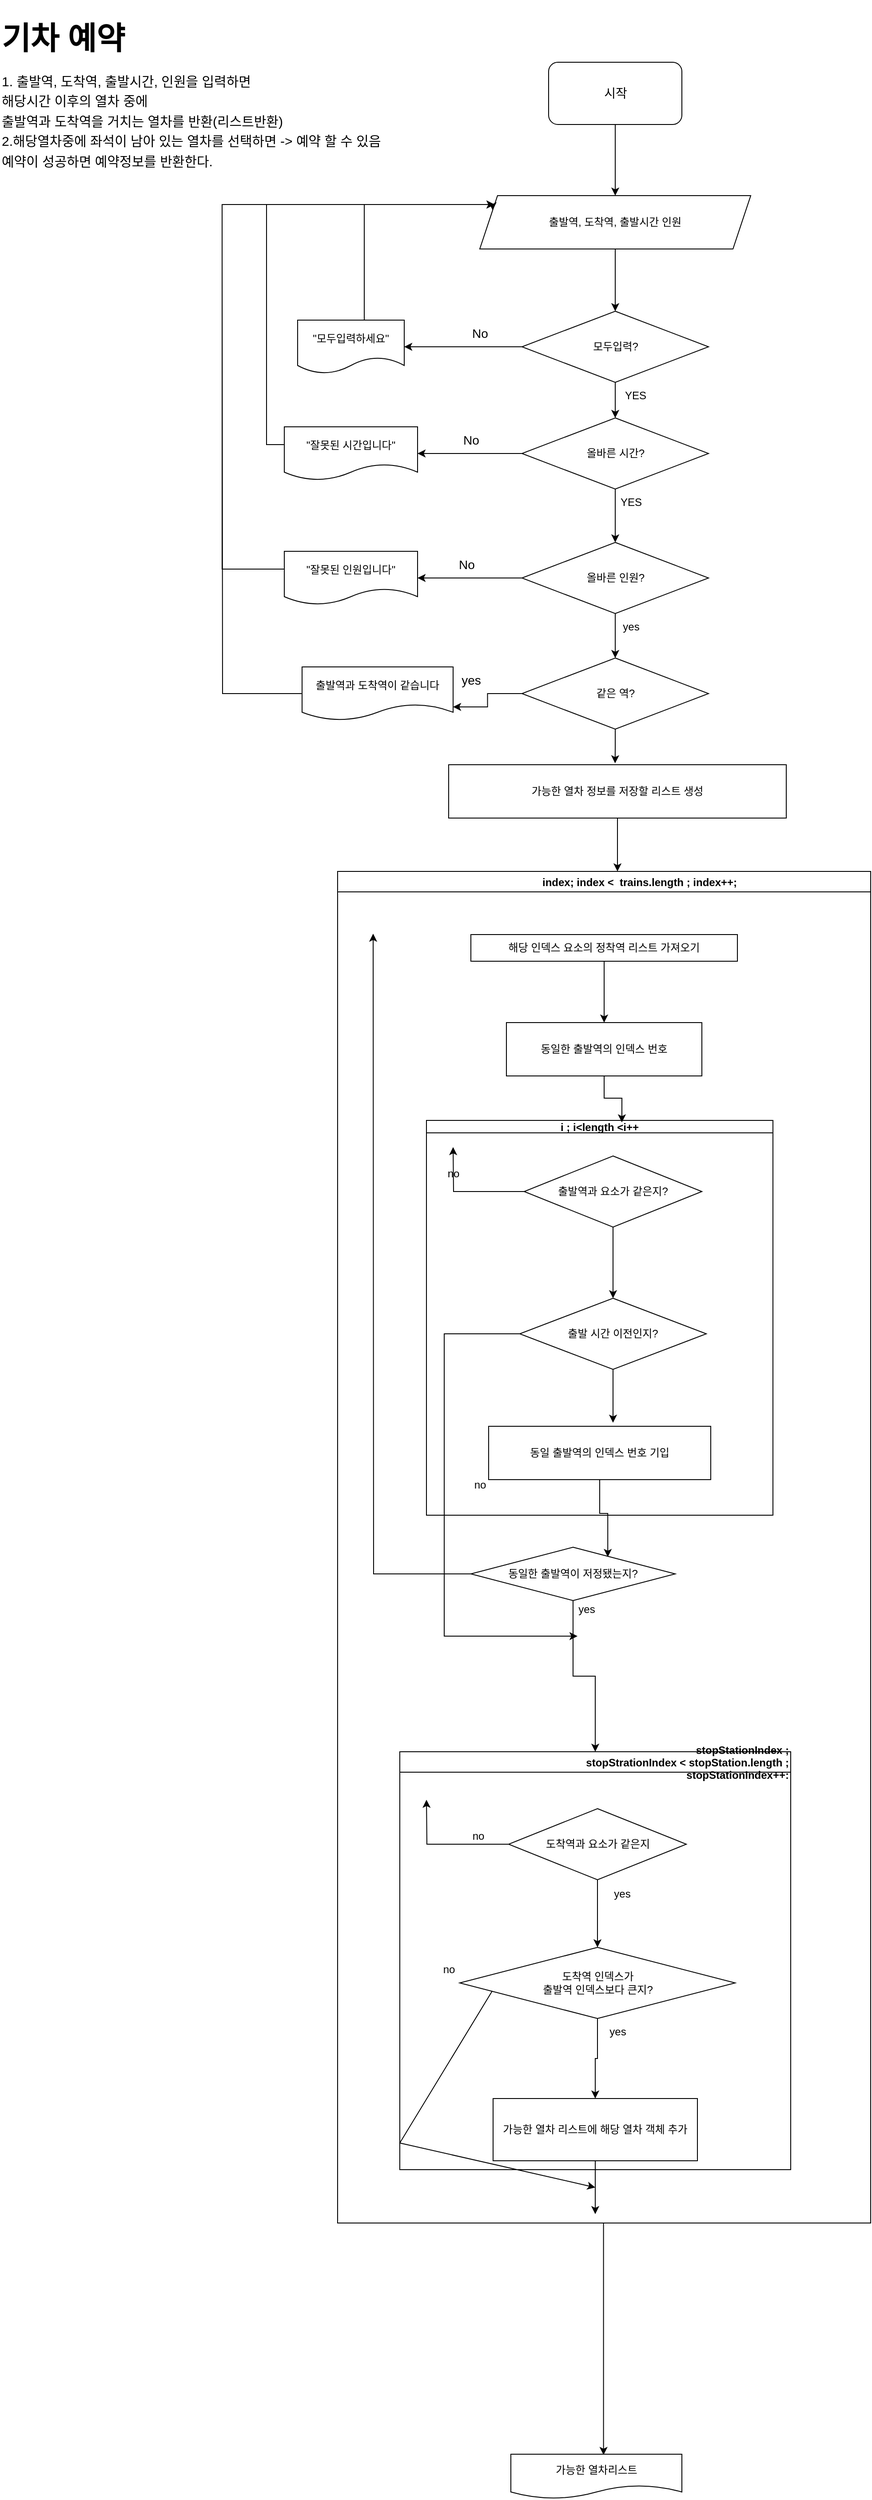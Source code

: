 <mxfile version="21.0.6" type="device"><diagram name="페이지-1" id="uwuA1nRUcsla7ZVGk-6_"><mxGraphModel dx="3915" dy="3102" grid="1" gridSize="10" guides="1" tooltips="1" connect="1" arrows="1" fold="1" page="1" pageScale="1" pageWidth="827" pageHeight="1169" math="0" shadow="0"><root><mxCell id="0"/><mxCell id="1" parent="0"/><mxCell id="5KikDztcE_s7I8pvR4hA-20" value="&lt;h1&gt;&lt;b&gt;&lt;font style=&quot;font-size: 35px;&quot;&gt;기차 예약&lt;/font&gt;&lt;/b&gt;&lt;/h1&gt;&lt;p style=&quot;font-size: 15px; line-height: 50%;&quot;&gt;&lt;font style=&quot;font-size: 15px;&quot;&gt;&lt;br&gt;&lt;/font&gt;&lt;font style=&quot;font-size: 15px;&quot;&gt;1. 출발역, 도착역, 출발시간, 인원을 입력하면&lt;/font&gt;&lt;/p&gt;&lt;p style=&quot;font-size: 15px; line-height: 50%;&quot;&gt;&lt;font style=&quot;font-size: 15px;&quot;&gt;해당시간 이후의 열차 중에&amp;nbsp;&lt;/font&gt;&lt;/p&gt;&lt;p style=&quot;font-size: 15px; line-height: 50%;&quot;&gt;&lt;span style=&quot;background-color: initial;&quot;&gt;출발역과 도착역을 거치는 열차를 반환(리스트반환)&amp;nbsp;&lt;/span&gt;&lt;/p&gt;&lt;p style=&quot;font-size: 15px; line-height: 50%;&quot;&gt;&lt;font style=&quot;font-size: 15px;&quot;&gt;2.해당열차중에&amp;nbsp;&lt;/font&gt;&lt;span style=&quot;background-color: initial;&quot;&gt;좌석이 남아 있는 열차를 선택하면 -&amp;gt; 예약 할 수 있음&lt;/span&gt;&lt;/p&gt;&lt;p style=&quot;font-size: 15px; line-height: 50%;&quot;&gt;예약이 성공하면 예약정보를 반환한다.&lt;/p&gt;&lt;p style=&quot;font-size: 15px; line-height: 50%;&quot;&gt;&lt;br&gt;&lt;/p&gt;" style="text;html=1;align=left;verticalAlign=middle;resizable=0;points=[];autosize=1;strokeColor=none;fillColor=none;fontSize=11;fontFamily=Helvetica;fontColor=default;" parent="1" vertex="1"><mxGeometry x="-2380" y="-2250" width="480" height="230" as="geometry"/></mxCell><mxCell id="22WWRvEFtrCiAtkmoSC8-7" style="edgeStyle=orthogonalEdgeStyle;rounded=0;orthogonalLoop=1;jettySize=auto;html=1;" edge="1" parent="1" source="22WWRvEFtrCiAtkmoSC8-1" target="22WWRvEFtrCiAtkmoSC8-5"><mxGeometry relative="1" as="geometry"/></mxCell><mxCell id="22WWRvEFtrCiAtkmoSC8-1" value="&lt;font style=&quot;font-size: 14px;&quot;&gt;시작&lt;/font&gt;" style="rounded=1;whiteSpace=wrap;html=1;" vertex="1" parent="1"><mxGeometry x="-1762.5" y="-2180" width="150" height="70" as="geometry"/></mxCell><mxCell id="22WWRvEFtrCiAtkmoSC8-9" style="edgeStyle=orthogonalEdgeStyle;rounded=0;orthogonalLoop=1;jettySize=auto;html=1;" edge="1" parent="1" source="22WWRvEFtrCiAtkmoSC8-5" target="22WWRvEFtrCiAtkmoSC8-8"><mxGeometry relative="1" as="geometry"/></mxCell><mxCell id="22WWRvEFtrCiAtkmoSC8-5" value="출발역, 도착역, 출발시간 인원" style="shape=parallelogram;perimeter=parallelogramPerimeter;whiteSpace=wrap;html=1;fixedSize=1;" vertex="1" parent="1"><mxGeometry x="-1840" y="-2030" width="305" height="60" as="geometry"/></mxCell><mxCell id="22WWRvEFtrCiAtkmoSC8-23" style="edgeStyle=orthogonalEdgeStyle;rounded=0;orthogonalLoop=1;jettySize=auto;html=1;entryX=0.5;entryY=0;entryDx=0;entryDy=0;" edge="1" parent="1" source="22WWRvEFtrCiAtkmoSC8-8" target="22WWRvEFtrCiAtkmoSC8-22"><mxGeometry relative="1" as="geometry"/></mxCell><mxCell id="22WWRvEFtrCiAtkmoSC8-26" style="edgeStyle=orthogonalEdgeStyle;rounded=0;orthogonalLoop=1;jettySize=auto;html=1;entryX=1;entryY=0.5;entryDx=0;entryDy=0;" edge="1" parent="1" source="22WWRvEFtrCiAtkmoSC8-8" target="22WWRvEFtrCiAtkmoSC8-11"><mxGeometry relative="1" as="geometry"/></mxCell><mxCell id="22WWRvEFtrCiAtkmoSC8-8" value="모두입력?" style="rhombus;whiteSpace=wrap;html=1;" vertex="1" parent="1"><mxGeometry x="-1792.5" y="-1900" width="210" height="80" as="geometry"/></mxCell><mxCell id="22WWRvEFtrCiAtkmoSC8-38" style="edgeStyle=orthogonalEdgeStyle;rounded=0;orthogonalLoop=1;jettySize=auto;html=1;entryX=0;entryY=0.25;entryDx=0;entryDy=0;" edge="1" parent="1" source="22WWRvEFtrCiAtkmoSC8-11" target="22WWRvEFtrCiAtkmoSC8-5"><mxGeometry relative="1" as="geometry"><Array as="points"><mxPoint x="-1970" y="-2020"/><mxPoint x="-1825" y="-2020"/></Array></mxGeometry></mxCell><mxCell id="22WWRvEFtrCiAtkmoSC8-11" value="&quot;모두입력하세요&quot;" style="shape=document;whiteSpace=wrap;html=1;boundedLbl=1;" vertex="1" parent="1"><mxGeometry x="-2045" y="-1890" width="120" height="60" as="geometry"/></mxCell><mxCell id="22WWRvEFtrCiAtkmoSC8-16" value="&lt;font style=&quot;font-size: 14px;&quot;&gt;No&lt;/font&gt;" style="text;html=1;align=center;verticalAlign=middle;resizable=0;points=[];autosize=1;strokeColor=none;fillColor=none;" vertex="1" parent="1"><mxGeometry x="-1860" y="-1890" width="40" height="30" as="geometry"/></mxCell><mxCell id="22WWRvEFtrCiAtkmoSC8-33" style="edgeStyle=orthogonalEdgeStyle;rounded=0;orthogonalLoop=1;jettySize=auto;html=1;entryX=0.5;entryY=0;entryDx=0;entryDy=0;" edge="1" parent="1" source="22WWRvEFtrCiAtkmoSC8-22" target="22WWRvEFtrCiAtkmoSC8-32"><mxGeometry relative="1" as="geometry"/></mxCell><mxCell id="22WWRvEFtrCiAtkmoSC8-128" style="edgeStyle=orthogonalEdgeStyle;rounded=0;orthogonalLoop=1;jettySize=auto;html=1;" edge="1" parent="1" source="22WWRvEFtrCiAtkmoSC8-22" target="22WWRvEFtrCiAtkmoSC8-24"><mxGeometry relative="1" as="geometry"/></mxCell><mxCell id="22WWRvEFtrCiAtkmoSC8-22" value="올바른 시간?" style="rhombus;whiteSpace=wrap;html=1;" vertex="1" parent="1"><mxGeometry x="-1792.5" y="-1780" width="210" height="80" as="geometry"/></mxCell><mxCell id="22WWRvEFtrCiAtkmoSC8-27" style="edgeStyle=orthogonalEdgeStyle;rounded=0;orthogonalLoop=1;jettySize=auto;html=1;" edge="1" parent="1" source="22WWRvEFtrCiAtkmoSC8-24" target="22WWRvEFtrCiAtkmoSC8-5"><mxGeometry relative="1" as="geometry"><Array as="points"><mxPoint x="-2080" y="-1750"/><mxPoint x="-2080" y="-2020"/></Array></mxGeometry></mxCell><mxCell id="22WWRvEFtrCiAtkmoSC8-24" value="&quot;잘못된 시간입니다&quot;" style="shape=document;whiteSpace=wrap;html=1;boundedLbl=1;" vertex="1" parent="1"><mxGeometry x="-2060" y="-1770" width="150" height="60" as="geometry"/></mxCell><mxCell id="22WWRvEFtrCiAtkmoSC8-28" value="&lt;font style=&quot;font-size: 14px;&quot;&gt;No&lt;/font&gt;" style="text;html=1;align=center;verticalAlign=middle;resizable=0;points=[];autosize=1;strokeColor=none;fillColor=none;" vertex="1" parent="1"><mxGeometry x="-1870" y="-1770" width="40" height="30" as="geometry"/></mxCell><mxCell id="22WWRvEFtrCiAtkmoSC8-29" value="YES" style="text;html=1;align=center;verticalAlign=middle;resizable=0;points=[];autosize=1;strokeColor=none;fillColor=none;" vertex="1" parent="1"><mxGeometry x="-1690" y="-1820" width="50" height="30" as="geometry"/></mxCell><mxCell id="22WWRvEFtrCiAtkmoSC8-30" value="YES" style="text;html=1;align=center;verticalAlign=middle;resizable=0;points=[];autosize=1;strokeColor=none;fillColor=none;" vertex="1" parent="1"><mxGeometry x="-1695" y="-1700" width="50" height="30" as="geometry"/></mxCell><mxCell id="22WWRvEFtrCiAtkmoSC8-109" style="edgeStyle=orthogonalEdgeStyle;rounded=0;orthogonalLoop=1;jettySize=auto;html=1;entryX=0.5;entryY=0;entryDx=0;entryDy=0;" edge="1" parent="1" source="22WWRvEFtrCiAtkmoSC8-32" target="22WWRvEFtrCiAtkmoSC8-108"><mxGeometry relative="1" as="geometry"/></mxCell><mxCell id="22WWRvEFtrCiAtkmoSC8-129" style="edgeStyle=orthogonalEdgeStyle;rounded=0;orthogonalLoop=1;jettySize=auto;html=1;entryX=1;entryY=0.5;entryDx=0;entryDy=0;" edge="1" parent="1" source="22WWRvEFtrCiAtkmoSC8-32" target="22WWRvEFtrCiAtkmoSC8-35"><mxGeometry relative="1" as="geometry"/></mxCell><mxCell id="22WWRvEFtrCiAtkmoSC8-32" value="올바른 인원?" style="rhombus;whiteSpace=wrap;html=1;" vertex="1" parent="1"><mxGeometry x="-1792.5" y="-1640" width="210" height="80" as="geometry"/></mxCell><mxCell id="22WWRvEFtrCiAtkmoSC8-39" style="edgeStyle=orthogonalEdgeStyle;rounded=0;orthogonalLoop=1;jettySize=auto;html=1;" edge="1" parent="1" source="22WWRvEFtrCiAtkmoSC8-35" target="22WWRvEFtrCiAtkmoSC8-5"><mxGeometry relative="1" as="geometry"><Array as="points"><mxPoint x="-2130" y="-1610"/><mxPoint x="-2130" y="-2020"/></Array></mxGeometry></mxCell><mxCell id="22WWRvEFtrCiAtkmoSC8-35" value="&quot;잘못된 인원입니다&quot;" style="shape=document;whiteSpace=wrap;html=1;boundedLbl=1;" vertex="1" parent="1"><mxGeometry x="-2060" y="-1630" width="150" height="60" as="geometry"/></mxCell><mxCell id="22WWRvEFtrCiAtkmoSC8-36" value="&lt;font style=&quot;font-size: 14px;&quot;&gt;No&lt;/font&gt;" style="text;html=1;align=center;verticalAlign=middle;resizable=0;points=[];autosize=1;strokeColor=none;fillColor=none;" vertex="1" parent="1"><mxGeometry x="-1875.25" y="-1630" width="40" height="30" as="geometry"/></mxCell><mxCell id="22WWRvEFtrCiAtkmoSC8-124" style="edgeStyle=orthogonalEdgeStyle;rounded=0;orthogonalLoop=1;jettySize=auto;html=1;entryX=0.542;entryY=0.017;entryDx=0;entryDy=0;entryPerimeter=0;" edge="1" parent="1" source="22WWRvEFtrCiAtkmoSC8-48" target="22WWRvEFtrCiAtkmoSC8-102"><mxGeometry relative="1" as="geometry"><Array as="points"><mxPoint x="-1700" y="491"/></Array></mxGeometry></mxCell><mxCell id="22WWRvEFtrCiAtkmoSC8-48" value="                        index; index &lt; &#9;trains.length ; index++;" style="swimlane;startSize=23;" vertex="1" parent="1"><mxGeometry x="-2000" y="-1270" width="600" height="1520" as="geometry"/></mxCell><mxCell id="22WWRvEFtrCiAtkmoSC8-95" style="edgeStyle=orthogonalEdgeStyle;rounded=0;orthogonalLoop=1;jettySize=auto;html=1;entryX=0.5;entryY=0;entryDx=0;entryDy=0;" edge="1" parent="22WWRvEFtrCiAtkmoSC8-48" source="22WWRvEFtrCiAtkmoSC8-53" target="22WWRvEFtrCiAtkmoSC8-69"><mxGeometry relative="1" as="geometry"/></mxCell><mxCell id="22WWRvEFtrCiAtkmoSC8-53" value="해당 인덱스 요소의 정착역 리스트 가져오기" style="rounded=0;whiteSpace=wrap;html=1;" vertex="1" parent="22WWRvEFtrCiAtkmoSC8-48"><mxGeometry x="150" y="71" width="300" height="30" as="geometry"/></mxCell><mxCell id="22WWRvEFtrCiAtkmoSC8-54" value="i ; i&lt;length &lt;i++" style="swimlane;startSize=14;" vertex="1" parent="22WWRvEFtrCiAtkmoSC8-48"><mxGeometry x="100" y="280" width="390" height="444" as="geometry"/></mxCell><mxCell id="22WWRvEFtrCiAtkmoSC8-134" style="edgeStyle=orthogonalEdgeStyle;rounded=0;orthogonalLoop=1;jettySize=auto;html=1;" edge="1" parent="22WWRvEFtrCiAtkmoSC8-54" source="22WWRvEFtrCiAtkmoSC8-70"><mxGeometry relative="1" as="geometry"><mxPoint x="30" y="30" as="targetPoint"/></mxGeometry></mxCell><mxCell id="22WWRvEFtrCiAtkmoSC8-138" style="edgeStyle=orthogonalEdgeStyle;rounded=0;orthogonalLoop=1;jettySize=auto;html=1;entryX=0.5;entryY=0;entryDx=0;entryDy=0;" edge="1" parent="22WWRvEFtrCiAtkmoSC8-54" source="22WWRvEFtrCiAtkmoSC8-70" target="22WWRvEFtrCiAtkmoSC8-103"><mxGeometry relative="1" as="geometry"/></mxCell><mxCell id="22WWRvEFtrCiAtkmoSC8-70" value="출발역과 요소가 같은지?" style="rhombus;whiteSpace=wrap;html=1;" vertex="1" parent="22WWRvEFtrCiAtkmoSC8-54"><mxGeometry x="110" y="40" width="200" height="80" as="geometry"/></mxCell><mxCell id="22WWRvEFtrCiAtkmoSC8-139" style="edgeStyle=orthogonalEdgeStyle;rounded=0;orthogonalLoop=1;jettySize=auto;html=1;" edge="1" parent="22WWRvEFtrCiAtkmoSC8-54" source="22WWRvEFtrCiAtkmoSC8-103"><mxGeometry relative="1" as="geometry"><mxPoint x="170" y="580" as="targetPoint"/><Array as="points"><mxPoint x="20" y="240"/><mxPoint x="20" y="580"/></Array></mxGeometry></mxCell><mxCell id="22WWRvEFtrCiAtkmoSC8-154" style="edgeStyle=orthogonalEdgeStyle;rounded=0;orthogonalLoop=1;jettySize=auto;html=1;entryX=0.56;entryY=-0.067;entryDx=0;entryDy=0;entryPerimeter=0;" edge="1" parent="22WWRvEFtrCiAtkmoSC8-54" source="22WWRvEFtrCiAtkmoSC8-103" target="22WWRvEFtrCiAtkmoSC8-105"><mxGeometry relative="1" as="geometry"/></mxCell><mxCell id="22WWRvEFtrCiAtkmoSC8-103" value="출발 시간 이전인지?" style="rhombus;whiteSpace=wrap;html=1;" vertex="1" parent="22WWRvEFtrCiAtkmoSC8-54"><mxGeometry x="105" y="200" width="210" height="80" as="geometry"/></mxCell><mxCell id="22WWRvEFtrCiAtkmoSC8-105" value="동일 출발역의 인덱스 번호 기입" style="whiteSpace=wrap;html=1;" vertex="1" parent="22WWRvEFtrCiAtkmoSC8-54"><mxGeometry x="70" y="344" width="250" height="60" as="geometry"/></mxCell><mxCell id="22WWRvEFtrCiAtkmoSC8-133" style="edgeStyle=orthogonalEdgeStyle;rounded=0;orthogonalLoop=1;jettySize=auto;html=1;entryX=0.564;entryY=0.005;entryDx=0;entryDy=0;entryPerimeter=0;" edge="1" parent="22WWRvEFtrCiAtkmoSC8-48" source="22WWRvEFtrCiAtkmoSC8-69" target="22WWRvEFtrCiAtkmoSC8-54"><mxGeometry relative="1" as="geometry"/></mxCell><mxCell id="22WWRvEFtrCiAtkmoSC8-69" value="동일한 출발역의 인덱스 번호" style="whiteSpace=wrap;html=1;" vertex="1" parent="22WWRvEFtrCiAtkmoSC8-48"><mxGeometry x="190" y="170" width="220" height="60" as="geometry"/></mxCell><mxCell id="22WWRvEFtrCiAtkmoSC8-79" style="edgeStyle=orthogonalEdgeStyle;rounded=0;orthogonalLoop=1;jettySize=auto;html=1;" edge="1" parent="22WWRvEFtrCiAtkmoSC8-48" source="22WWRvEFtrCiAtkmoSC8-78"><mxGeometry relative="1" as="geometry"><mxPoint x="40" y="70" as="targetPoint"/></mxGeometry></mxCell><mxCell id="22WWRvEFtrCiAtkmoSC8-126" style="edgeStyle=orthogonalEdgeStyle;rounded=0;orthogonalLoop=1;jettySize=auto;html=1;" edge="1" parent="22WWRvEFtrCiAtkmoSC8-48" source="22WWRvEFtrCiAtkmoSC8-78" target="22WWRvEFtrCiAtkmoSC8-82"><mxGeometry relative="1" as="geometry"/></mxCell><mxCell id="22WWRvEFtrCiAtkmoSC8-78" value="동일한 출발역이 저정됐는지?" style="rhombus;whiteSpace=wrap;html=1;" vertex="1" parent="22WWRvEFtrCiAtkmoSC8-48"><mxGeometry x="150" y="760" width="230" height="60" as="geometry"/></mxCell><mxCell id="22WWRvEFtrCiAtkmoSC8-82" value="stopStationIndex ; &#10;stopStrationIndex &lt; stopStation.length ; &#10;stopStationIndex++:" style="swimlane;align=right;" vertex="1" parent="22WWRvEFtrCiAtkmoSC8-48"><mxGeometry x="70" y="990" width="440" height="470" as="geometry"/></mxCell><mxCell id="22WWRvEFtrCiAtkmoSC8-83" style="edgeStyle=orthogonalEdgeStyle;rounded=0;orthogonalLoop=1;jettySize=auto;html=1;entryX=0.5;entryY=0;entryDx=0;entryDy=0;" edge="1" parent="22WWRvEFtrCiAtkmoSC8-82" source="22WWRvEFtrCiAtkmoSC8-85" target="22WWRvEFtrCiAtkmoSC8-87"><mxGeometry relative="1" as="geometry"><mxPoint x="190" y="220" as="targetPoint"/></mxGeometry></mxCell><mxCell id="22WWRvEFtrCiAtkmoSC8-84" style="edgeStyle=orthogonalEdgeStyle;rounded=0;orthogonalLoop=1;jettySize=auto;html=1;" edge="1" parent="22WWRvEFtrCiAtkmoSC8-82" source="22WWRvEFtrCiAtkmoSC8-85"><mxGeometry relative="1" as="geometry"><mxPoint x="30" y="54" as="targetPoint"/></mxGeometry></mxCell><mxCell id="22WWRvEFtrCiAtkmoSC8-85" value="도착역과 요소가 같은지" style="rhombus;whiteSpace=wrap;html=1;" vertex="1" parent="22WWRvEFtrCiAtkmoSC8-82"><mxGeometry x="122.5" y="64" width="200" height="80" as="geometry"/></mxCell><mxCell id="22WWRvEFtrCiAtkmoSC8-150" style="edgeStyle=orthogonalEdgeStyle;rounded=0;orthogonalLoop=1;jettySize=auto;html=1;entryX=0.5;entryY=0;entryDx=0;entryDy=0;" edge="1" parent="22WWRvEFtrCiAtkmoSC8-82" source="22WWRvEFtrCiAtkmoSC8-87" target="22WWRvEFtrCiAtkmoSC8-89"><mxGeometry relative="1" as="geometry"/></mxCell><mxCell id="22WWRvEFtrCiAtkmoSC8-87" value="도착역 인덱스가 &lt;br&gt;출발역 인덱스보다 큰지?" style="rhombus;whiteSpace=wrap;html=1;" vertex="1" parent="22WWRvEFtrCiAtkmoSC8-82"><mxGeometry x="67.5" y="220" width="310" height="80" as="geometry"/></mxCell><mxCell id="22WWRvEFtrCiAtkmoSC8-149" style="edgeStyle=orthogonalEdgeStyle;rounded=0;orthogonalLoop=1;jettySize=auto;html=1;" edge="1" parent="22WWRvEFtrCiAtkmoSC8-82" source="22WWRvEFtrCiAtkmoSC8-89"><mxGeometry relative="1" as="geometry"><mxPoint x="220" y="520" as="targetPoint"/></mxGeometry></mxCell><mxCell id="22WWRvEFtrCiAtkmoSC8-89" value="가능한 열차 리스트에 해당 열차 객체 추가" style="whiteSpace=wrap;html=1;" vertex="1" parent="22WWRvEFtrCiAtkmoSC8-82"><mxGeometry x="105" y="390" width="230" height="70" as="geometry"/></mxCell><mxCell id="22WWRvEFtrCiAtkmoSC8-118" value="no" style="text;html=1;align=center;verticalAlign=middle;resizable=0;points=[];autosize=1;strokeColor=none;fillColor=none;" vertex="1" parent="22WWRvEFtrCiAtkmoSC8-82"><mxGeometry x="67.5" y="80" width="40" height="30" as="geometry"/></mxCell><mxCell id="22WWRvEFtrCiAtkmoSC8-125" value="no" style="text;html=1;align=center;verticalAlign=middle;resizable=0;points=[];autosize=1;strokeColor=none;fillColor=none;" vertex="1" parent="22WWRvEFtrCiAtkmoSC8-82"><mxGeometry x="35" y="230" width="40" height="30" as="geometry"/></mxCell><mxCell id="22WWRvEFtrCiAtkmoSC8-142" value="yes" style="text;html=1;align=center;verticalAlign=middle;resizable=0;points=[];autosize=1;strokeColor=none;fillColor=none;" vertex="1" parent="22WWRvEFtrCiAtkmoSC8-82"><mxGeometry x="225" y="300" width="40" height="30" as="geometry"/></mxCell><mxCell id="22WWRvEFtrCiAtkmoSC8-140" style="edgeStyle=orthogonalEdgeStyle;rounded=0;orthogonalLoop=1;jettySize=auto;html=1;entryX=0.67;entryY=0.183;entryDx=0;entryDy=0;entryPerimeter=0;" edge="1" parent="22WWRvEFtrCiAtkmoSC8-48" source="22WWRvEFtrCiAtkmoSC8-105" target="22WWRvEFtrCiAtkmoSC8-78"><mxGeometry relative="1" as="geometry"/></mxCell><mxCell id="22WWRvEFtrCiAtkmoSC8-107" style="edgeStyle=orthogonalEdgeStyle;rounded=0;orthogonalLoop=1;jettySize=auto;html=1;" edge="1" parent="1" source="22WWRvEFtrCiAtkmoSC8-66" target="22WWRvEFtrCiAtkmoSC8-48"><mxGeometry relative="1" as="geometry"><Array as="points"><mxPoint x="-1685" y="-1050"/><mxPoint x="-1685" y="-1050"/></Array></mxGeometry></mxCell><mxCell id="22WWRvEFtrCiAtkmoSC8-66" value="가능한 열차 정보를 저장할 리스트 생성" style="whiteSpace=wrap;html=1;" vertex="1" parent="1"><mxGeometry x="-1875" y="-1390" width="380" height="60" as="geometry"/></mxCell><mxCell id="22WWRvEFtrCiAtkmoSC8-102" value="가능한 열차리스트" style="shape=document;whiteSpace=wrap;html=1;boundedLbl=1;" vertex="1" parent="1"><mxGeometry x="-1805" y="510" width="192.5" height="50" as="geometry"/></mxCell><mxCell id="22WWRvEFtrCiAtkmoSC8-116" style="edgeStyle=orthogonalEdgeStyle;rounded=0;orthogonalLoop=1;jettySize=auto;html=1;entryX=0.493;entryY=-0.027;entryDx=0;entryDy=0;entryPerimeter=0;" edge="1" parent="1" source="22WWRvEFtrCiAtkmoSC8-108" target="22WWRvEFtrCiAtkmoSC8-66"><mxGeometry relative="1" as="geometry"/></mxCell><mxCell id="22WWRvEFtrCiAtkmoSC8-131" style="edgeStyle=orthogonalEdgeStyle;rounded=0;orthogonalLoop=1;jettySize=auto;html=1;entryX=1;entryY=0.75;entryDx=0;entryDy=0;" edge="1" parent="1" source="22WWRvEFtrCiAtkmoSC8-108" target="22WWRvEFtrCiAtkmoSC8-111"><mxGeometry relative="1" as="geometry"/></mxCell><mxCell id="22WWRvEFtrCiAtkmoSC8-108" value="같은 역?" style="rhombus;whiteSpace=wrap;html=1;" vertex="1" parent="1"><mxGeometry x="-1792.5" y="-1510" width="210" height="80" as="geometry"/></mxCell><mxCell id="22WWRvEFtrCiAtkmoSC8-130" style="edgeStyle=orthogonalEdgeStyle;rounded=0;orthogonalLoop=1;jettySize=auto;html=1;endArrow=none;endFill=0;" edge="1" parent="1" source="22WWRvEFtrCiAtkmoSC8-111"><mxGeometry relative="1" as="geometry"><mxPoint x="-2130" y="-1960" as="targetPoint"/></mxGeometry></mxCell><mxCell id="22WWRvEFtrCiAtkmoSC8-111" value="출발역과 도착역이 같습니다" style="shape=document;whiteSpace=wrap;html=1;boundedLbl=1;" vertex="1" parent="1"><mxGeometry x="-2040" y="-1500" width="170" height="60" as="geometry"/></mxCell><mxCell id="22WWRvEFtrCiAtkmoSC8-113" value="&lt;span style=&quot;font-size: 14px;&quot;&gt;yes&lt;/span&gt;" style="text;html=1;align=center;verticalAlign=middle;resizable=0;points=[];autosize=1;strokeColor=none;fillColor=none;" vertex="1" parent="1"><mxGeometry x="-1875" y="-1500" width="50" height="30" as="geometry"/></mxCell><mxCell id="22WWRvEFtrCiAtkmoSC8-114" value="yes" style="text;html=1;align=center;verticalAlign=middle;resizable=0;points=[];autosize=1;strokeColor=none;fillColor=none;" vertex="1" parent="1"><mxGeometry x="-1690" y="-1560" width="40" height="30" as="geometry"/></mxCell><mxCell id="22WWRvEFtrCiAtkmoSC8-119" value="no" style="text;html=1;align=center;verticalAlign=middle;resizable=0;points=[];autosize=1;strokeColor=none;fillColor=none;" vertex="1" parent="1"><mxGeometry x="-1860" y="-595" width="40" height="30" as="geometry"/></mxCell><mxCell id="22WWRvEFtrCiAtkmoSC8-122" value="yes" style="text;html=1;align=center;verticalAlign=middle;resizable=0;points=[];autosize=1;strokeColor=none;fillColor=none;" vertex="1" parent="1"><mxGeometry x="-1700" y="-135" width="40" height="30" as="geometry"/></mxCell><mxCell id="22WWRvEFtrCiAtkmoSC8-136" value="no" style="text;html=1;align=center;verticalAlign=middle;resizable=0;points=[];autosize=1;strokeColor=none;fillColor=none;" vertex="1" parent="1"><mxGeometry x="-1890" y="-945" width="40" height="30" as="geometry"/></mxCell><mxCell id="22WWRvEFtrCiAtkmoSC8-141" value="yes" style="text;html=1;align=center;verticalAlign=middle;resizable=0;points=[];autosize=1;strokeColor=none;fillColor=none;" vertex="1" parent="1"><mxGeometry x="-1740" y="-455" width="40" height="30" as="geometry"/></mxCell><mxCell id="22WWRvEFtrCiAtkmoSC8-153" value="" style="endArrow=classic;html=1;rounded=0;exitX=0.118;exitY=0.613;exitDx=0;exitDy=0;exitPerimeter=0;" edge="1" parent="1" source="22WWRvEFtrCiAtkmoSC8-87"><mxGeometry width="50" height="50" relative="1" as="geometry"><mxPoint x="-1930" y="60" as="sourcePoint"/><mxPoint x="-1710" y="210" as="targetPoint"/><Array as="points"><mxPoint x="-1930" y="160"/></Array></mxGeometry></mxCell></root></mxGraphModel></diagram></mxfile>